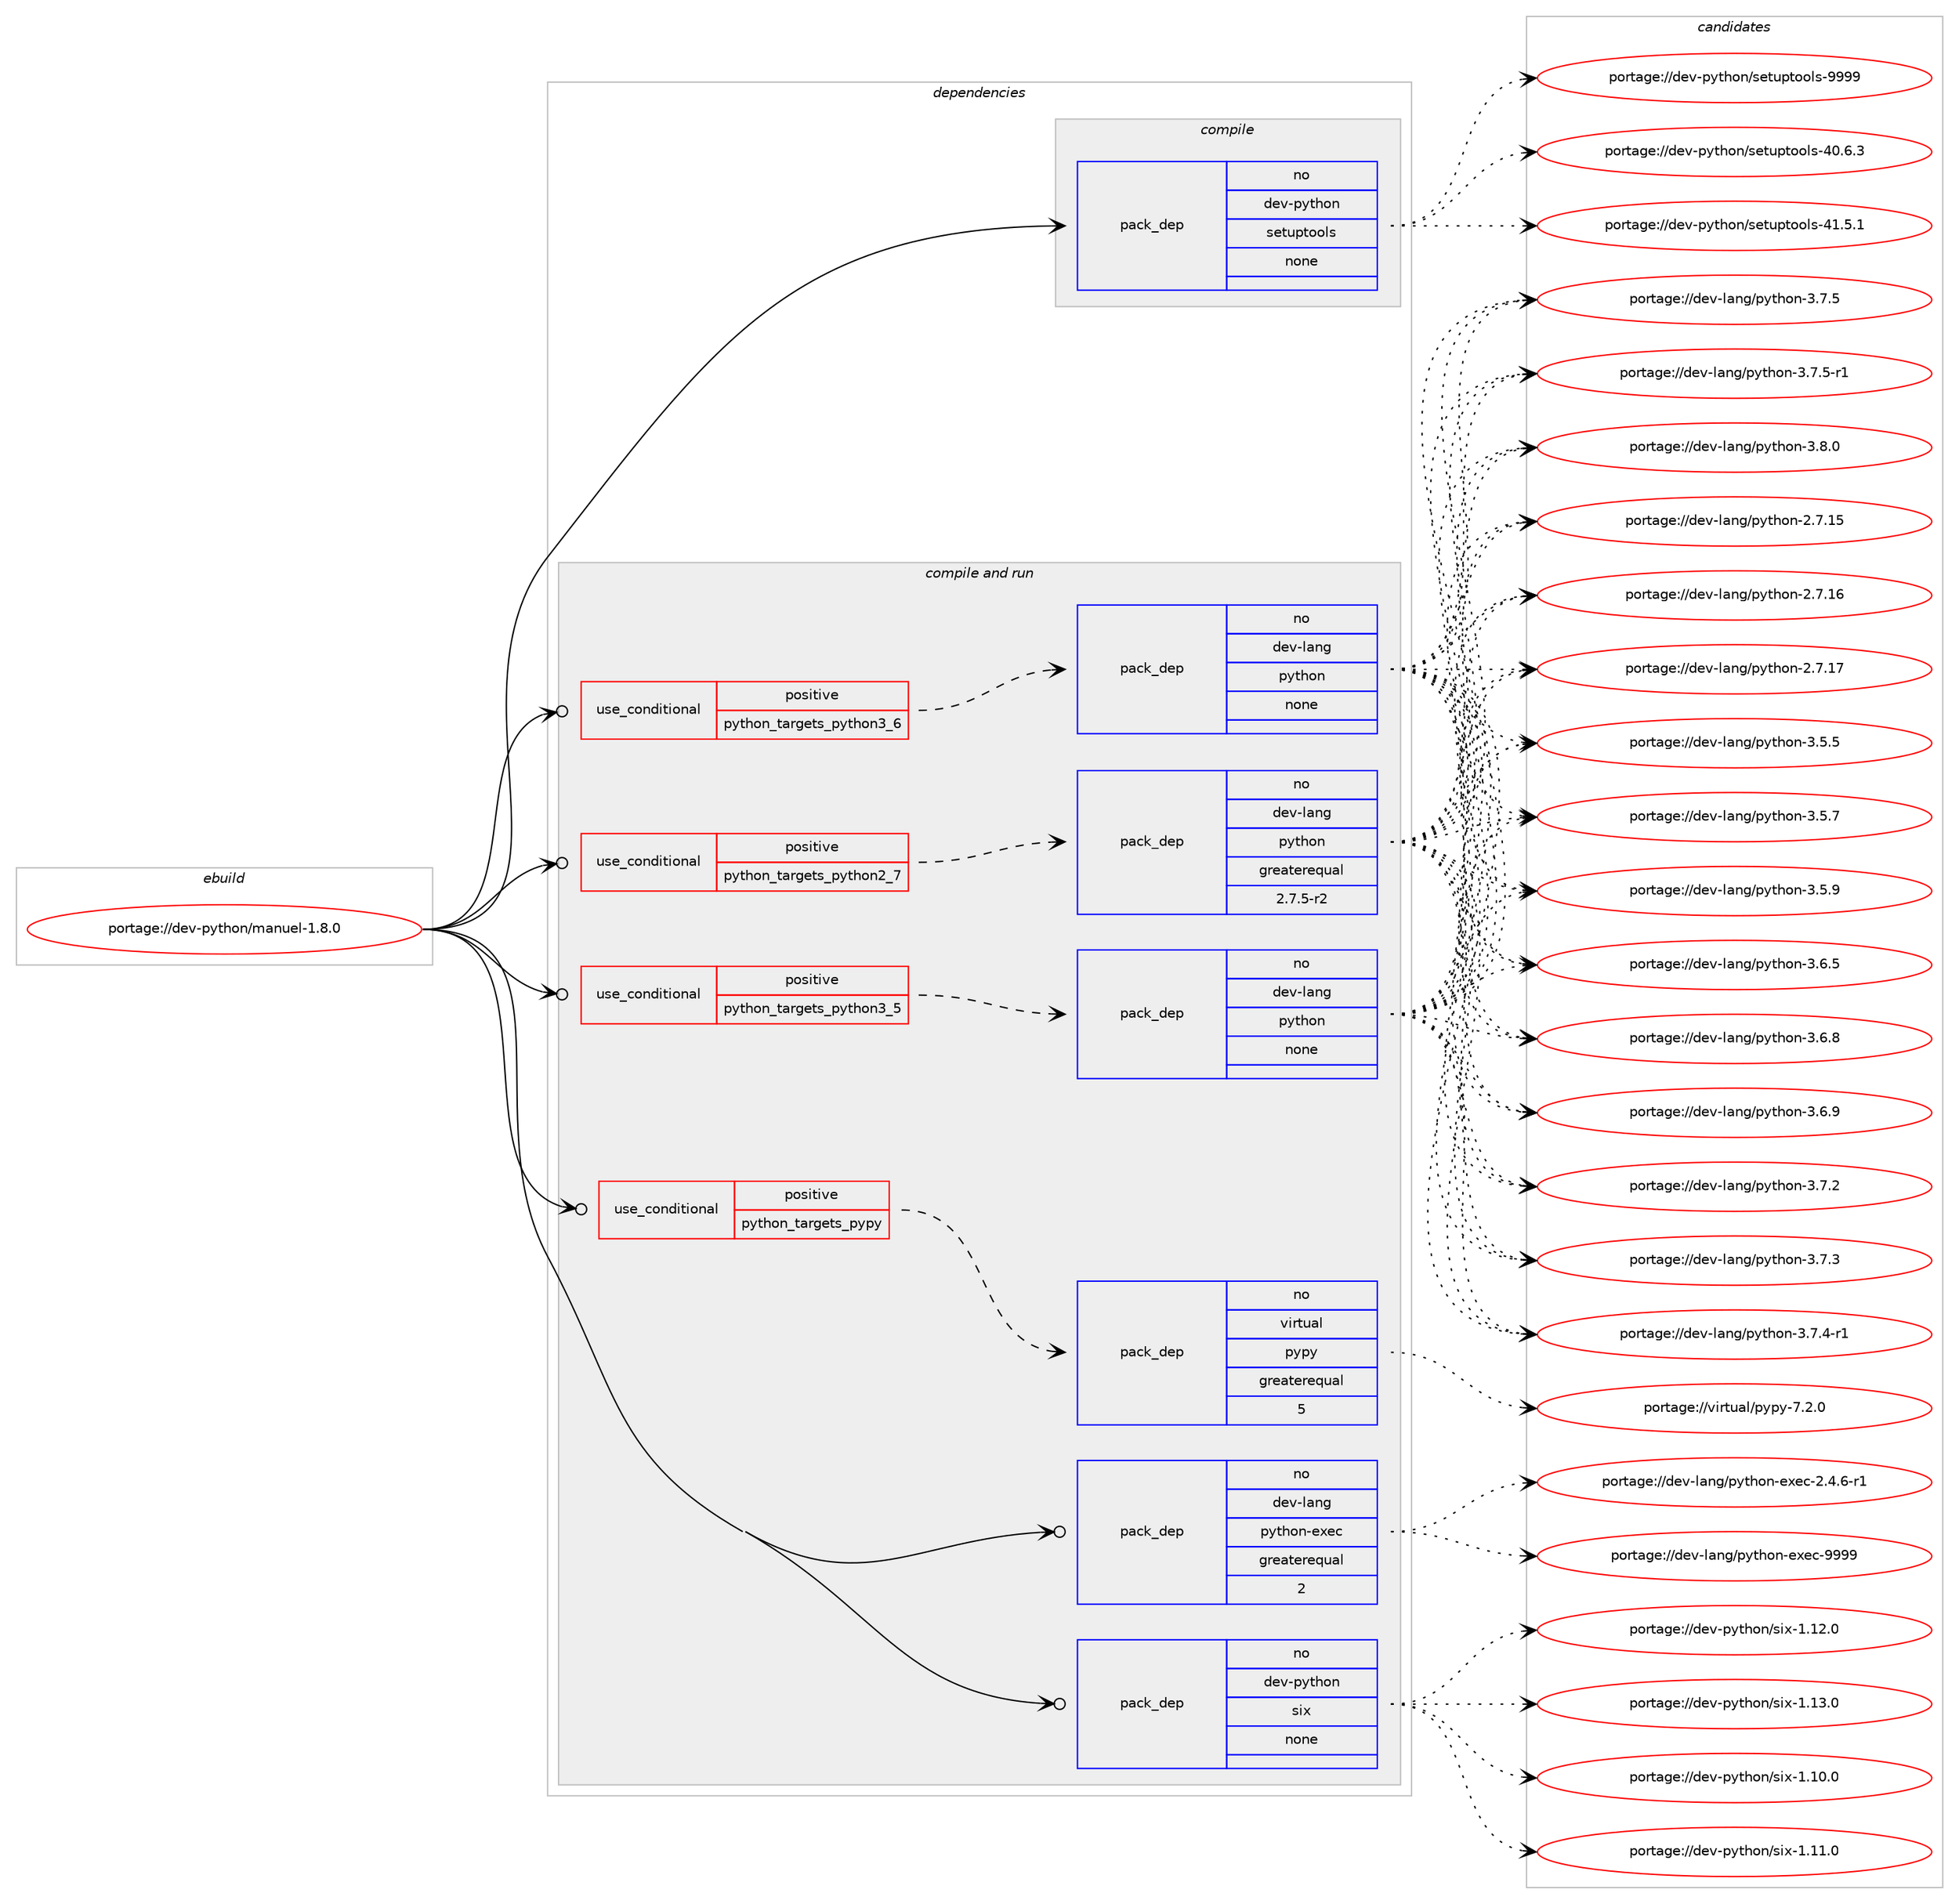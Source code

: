 digraph prolog {

# *************
# Graph options
# *************

newrank=true;
concentrate=true;
compound=true;
graph [rankdir=LR,fontname=Helvetica,fontsize=10,ranksep=1.5];#, ranksep=2.5, nodesep=0.2];
edge  [arrowhead=vee];
node  [fontname=Helvetica,fontsize=10];

# **********
# The ebuild
# **********

subgraph cluster_leftcol {
color=gray;
rank=same;
label=<<i>ebuild</i>>;
id [label="portage://dev-python/manuel-1.8.0", color=red, width=4, href="../dev-python/manuel-1.8.0.svg"];
}

# ****************
# The dependencies
# ****************

subgraph cluster_midcol {
color=gray;
label=<<i>dependencies</i>>;
subgraph cluster_compile {
fillcolor="#eeeeee";
style=filled;
label=<<i>compile</i>>;
subgraph pack113858 {
dependency148716 [label=<<TABLE BORDER="0" CELLBORDER="1" CELLSPACING="0" CELLPADDING="4" WIDTH="220"><TR><TD ROWSPAN="6" CELLPADDING="30">pack_dep</TD></TR><TR><TD WIDTH="110">no</TD></TR><TR><TD>dev-python</TD></TR><TR><TD>setuptools</TD></TR><TR><TD>none</TD></TR><TR><TD></TD></TR></TABLE>>, shape=none, color=blue];
}
id:e -> dependency148716:w [weight=20,style="solid",arrowhead="vee"];
}
subgraph cluster_compileandrun {
fillcolor="#eeeeee";
style=filled;
label=<<i>compile and run</i>>;
subgraph cond31533 {
dependency148717 [label=<<TABLE BORDER="0" CELLBORDER="1" CELLSPACING="0" CELLPADDING="4"><TR><TD ROWSPAN="3" CELLPADDING="10">use_conditional</TD></TR><TR><TD>positive</TD></TR><TR><TD>python_targets_pypy</TD></TR></TABLE>>, shape=none, color=red];
subgraph pack113859 {
dependency148718 [label=<<TABLE BORDER="0" CELLBORDER="1" CELLSPACING="0" CELLPADDING="4" WIDTH="220"><TR><TD ROWSPAN="6" CELLPADDING="30">pack_dep</TD></TR><TR><TD WIDTH="110">no</TD></TR><TR><TD>virtual</TD></TR><TR><TD>pypy</TD></TR><TR><TD>greaterequal</TD></TR><TR><TD>5</TD></TR></TABLE>>, shape=none, color=blue];
}
dependency148717:e -> dependency148718:w [weight=20,style="dashed",arrowhead="vee"];
}
id:e -> dependency148717:w [weight=20,style="solid",arrowhead="odotvee"];
subgraph cond31534 {
dependency148719 [label=<<TABLE BORDER="0" CELLBORDER="1" CELLSPACING="0" CELLPADDING="4"><TR><TD ROWSPAN="3" CELLPADDING="10">use_conditional</TD></TR><TR><TD>positive</TD></TR><TR><TD>python_targets_python2_7</TD></TR></TABLE>>, shape=none, color=red];
subgraph pack113860 {
dependency148720 [label=<<TABLE BORDER="0" CELLBORDER="1" CELLSPACING="0" CELLPADDING="4" WIDTH="220"><TR><TD ROWSPAN="6" CELLPADDING="30">pack_dep</TD></TR><TR><TD WIDTH="110">no</TD></TR><TR><TD>dev-lang</TD></TR><TR><TD>python</TD></TR><TR><TD>greaterequal</TD></TR><TR><TD>2.7.5-r2</TD></TR></TABLE>>, shape=none, color=blue];
}
dependency148719:e -> dependency148720:w [weight=20,style="dashed",arrowhead="vee"];
}
id:e -> dependency148719:w [weight=20,style="solid",arrowhead="odotvee"];
subgraph cond31535 {
dependency148721 [label=<<TABLE BORDER="0" CELLBORDER="1" CELLSPACING="0" CELLPADDING="4"><TR><TD ROWSPAN="3" CELLPADDING="10">use_conditional</TD></TR><TR><TD>positive</TD></TR><TR><TD>python_targets_python3_5</TD></TR></TABLE>>, shape=none, color=red];
subgraph pack113861 {
dependency148722 [label=<<TABLE BORDER="0" CELLBORDER="1" CELLSPACING="0" CELLPADDING="4" WIDTH="220"><TR><TD ROWSPAN="6" CELLPADDING="30">pack_dep</TD></TR><TR><TD WIDTH="110">no</TD></TR><TR><TD>dev-lang</TD></TR><TR><TD>python</TD></TR><TR><TD>none</TD></TR><TR><TD></TD></TR></TABLE>>, shape=none, color=blue];
}
dependency148721:e -> dependency148722:w [weight=20,style="dashed",arrowhead="vee"];
}
id:e -> dependency148721:w [weight=20,style="solid",arrowhead="odotvee"];
subgraph cond31536 {
dependency148723 [label=<<TABLE BORDER="0" CELLBORDER="1" CELLSPACING="0" CELLPADDING="4"><TR><TD ROWSPAN="3" CELLPADDING="10">use_conditional</TD></TR><TR><TD>positive</TD></TR><TR><TD>python_targets_python3_6</TD></TR></TABLE>>, shape=none, color=red];
subgraph pack113862 {
dependency148724 [label=<<TABLE BORDER="0" CELLBORDER="1" CELLSPACING="0" CELLPADDING="4" WIDTH="220"><TR><TD ROWSPAN="6" CELLPADDING="30">pack_dep</TD></TR><TR><TD WIDTH="110">no</TD></TR><TR><TD>dev-lang</TD></TR><TR><TD>python</TD></TR><TR><TD>none</TD></TR><TR><TD></TD></TR></TABLE>>, shape=none, color=blue];
}
dependency148723:e -> dependency148724:w [weight=20,style="dashed",arrowhead="vee"];
}
id:e -> dependency148723:w [weight=20,style="solid",arrowhead="odotvee"];
subgraph pack113863 {
dependency148725 [label=<<TABLE BORDER="0" CELLBORDER="1" CELLSPACING="0" CELLPADDING="4" WIDTH="220"><TR><TD ROWSPAN="6" CELLPADDING="30">pack_dep</TD></TR><TR><TD WIDTH="110">no</TD></TR><TR><TD>dev-lang</TD></TR><TR><TD>python-exec</TD></TR><TR><TD>greaterequal</TD></TR><TR><TD>2</TD></TR></TABLE>>, shape=none, color=blue];
}
id:e -> dependency148725:w [weight=20,style="solid",arrowhead="odotvee"];
subgraph pack113864 {
dependency148726 [label=<<TABLE BORDER="0" CELLBORDER="1" CELLSPACING="0" CELLPADDING="4" WIDTH="220"><TR><TD ROWSPAN="6" CELLPADDING="30">pack_dep</TD></TR><TR><TD WIDTH="110">no</TD></TR><TR><TD>dev-python</TD></TR><TR><TD>six</TD></TR><TR><TD>none</TD></TR><TR><TD></TD></TR></TABLE>>, shape=none, color=blue];
}
id:e -> dependency148726:w [weight=20,style="solid",arrowhead="odotvee"];
}
subgraph cluster_run {
fillcolor="#eeeeee";
style=filled;
label=<<i>run</i>>;
}
}

# **************
# The candidates
# **************

subgraph cluster_choices {
rank=same;
color=gray;
label=<<i>candidates</i>>;

subgraph choice113858 {
color=black;
nodesep=1;
choiceportage100101118451121211161041111104711510111611711211611111110811545524846544651 [label="portage://dev-python/setuptools-40.6.3", color=red, width=4,href="../dev-python/setuptools-40.6.3.svg"];
choiceportage100101118451121211161041111104711510111611711211611111110811545524946534649 [label="portage://dev-python/setuptools-41.5.1", color=red, width=4,href="../dev-python/setuptools-41.5.1.svg"];
choiceportage10010111845112121116104111110471151011161171121161111111081154557575757 [label="portage://dev-python/setuptools-9999", color=red, width=4,href="../dev-python/setuptools-9999.svg"];
dependency148716:e -> choiceportage100101118451121211161041111104711510111611711211611111110811545524846544651:w [style=dotted,weight="100"];
dependency148716:e -> choiceportage100101118451121211161041111104711510111611711211611111110811545524946534649:w [style=dotted,weight="100"];
dependency148716:e -> choiceportage10010111845112121116104111110471151011161171121161111111081154557575757:w [style=dotted,weight="100"];
}
subgraph choice113859 {
color=black;
nodesep=1;
choiceportage1181051141161179710847112121112121455546504648 [label="portage://virtual/pypy-7.2.0", color=red, width=4,href="../virtual/pypy-7.2.0.svg"];
dependency148718:e -> choiceportage1181051141161179710847112121112121455546504648:w [style=dotted,weight="100"];
}
subgraph choice113860 {
color=black;
nodesep=1;
choiceportage10010111845108971101034711212111610411111045504655464953 [label="portage://dev-lang/python-2.7.15", color=red, width=4,href="../dev-lang/python-2.7.15.svg"];
choiceportage10010111845108971101034711212111610411111045504655464954 [label="portage://dev-lang/python-2.7.16", color=red, width=4,href="../dev-lang/python-2.7.16.svg"];
choiceportage10010111845108971101034711212111610411111045504655464955 [label="portage://dev-lang/python-2.7.17", color=red, width=4,href="../dev-lang/python-2.7.17.svg"];
choiceportage100101118451089711010347112121116104111110455146534653 [label="portage://dev-lang/python-3.5.5", color=red, width=4,href="../dev-lang/python-3.5.5.svg"];
choiceportage100101118451089711010347112121116104111110455146534655 [label="portage://dev-lang/python-3.5.7", color=red, width=4,href="../dev-lang/python-3.5.7.svg"];
choiceportage100101118451089711010347112121116104111110455146534657 [label="portage://dev-lang/python-3.5.9", color=red, width=4,href="../dev-lang/python-3.5.9.svg"];
choiceportage100101118451089711010347112121116104111110455146544653 [label="portage://dev-lang/python-3.6.5", color=red, width=4,href="../dev-lang/python-3.6.5.svg"];
choiceportage100101118451089711010347112121116104111110455146544656 [label="portage://dev-lang/python-3.6.8", color=red, width=4,href="../dev-lang/python-3.6.8.svg"];
choiceportage100101118451089711010347112121116104111110455146544657 [label="portage://dev-lang/python-3.6.9", color=red, width=4,href="../dev-lang/python-3.6.9.svg"];
choiceportage100101118451089711010347112121116104111110455146554650 [label="portage://dev-lang/python-3.7.2", color=red, width=4,href="../dev-lang/python-3.7.2.svg"];
choiceportage100101118451089711010347112121116104111110455146554651 [label="portage://dev-lang/python-3.7.3", color=red, width=4,href="../dev-lang/python-3.7.3.svg"];
choiceportage1001011184510897110103471121211161041111104551465546524511449 [label="portage://dev-lang/python-3.7.4-r1", color=red, width=4,href="../dev-lang/python-3.7.4-r1.svg"];
choiceportage100101118451089711010347112121116104111110455146554653 [label="portage://dev-lang/python-3.7.5", color=red, width=4,href="../dev-lang/python-3.7.5.svg"];
choiceportage1001011184510897110103471121211161041111104551465546534511449 [label="portage://dev-lang/python-3.7.5-r1", color=red, width=4,href="../dev-lang/python-3.7.5-r1.svg"];
choiceportage100101118451089711010347112121116104111110455146564648 [label="portage://dev-lang/python-3.8.0", color=red, width=4,href="../dev-lang/python-3.8.0.svg"];
dependency148720:e -> choiceportage10010111845108971101034711212111610411111045504655464953:w [style=dotted,weight="100"];
dependency148720:e -> choiceportage10010111845108971101034711212111610411111045504655464954:w [style=dotted,weight="100"];
dependency148720:e -> choiceportage10010111845108971101034711212111610411111045504655464955:w [style=dotted,weight="100"];
dependency148720:e -> choiceportage100101118451089711010347112121116104111110455146534653:w [style=dotted,weight="100"];
dependency148720:e -> choiceportage100101118451089711010347112121116104111110455146534655:w [style=dotted,weight="100"];
dependency148720:e -> choiceportage100101118451089711010347112121116104111110455146534657:w [style=dotted,weight="100"];
dependency148720:e -> choiceportage100101118451089711010347112121116104111110455146544653:w [style=dotted,weight="100"];
dependency148720:e -> choiceportage100101118451089711010347112121116104111110455146544656:w [style=dotted,weight="100"];
dependency148720:e -> choiceportage100101118451089711010347112121116104111110455146544657:w [style=dotted,weight="100"];
dependency148720:e -> choiceportage100101118451089711010347112121116104111110455146554650:w [style=dotted,weight="100"];
dependency148720:e -> choiceportage100101118451089711010347112121116104111110455146554651:w [style=dotted,weight="100"];
dependency148720:e -> choiceportage1001011184510897110103471121211161041111104551465546524511449:w [style=dotted,weight="100"];
dependency148720:e -> choiceportage100101118451089711010347112121116104111110455146554653:w [style=dotted,weight="100"];
dependency148720:e -> choiceportage1001011184510897110103471121211161041111104551465546534511449:w [style=dotted,weight="100"];
dependency148720:e -> choiceportage100101118451089711010347112121116104111110455146564648:w [style=dotted,weight="100"];
}
subgraph choice113861 {
color=black;
nodesep=1;
choiceportage10010111845108971101034711212111610411111045504655464953 [label="portage://dev-lang/python-2.7.15", color=red, width=4,href="../dev-lang/python-2.7.15.svg"];
choiceportage10010111845108971101034711212111610411111045504655464954 [label="portage://dev-lang/python-2.7.16", color=red, width=4,href="../dev-lang/python-2.7.16.svg"];
choiceportage10010111845108971101034711212111610411111045504655464955 [label="portage://dev-lang/python-2.7.17", color=red, width=4,href="../dev-lang/python-2.7.17.svg"];
choiceportage100101118451089711010347112121116104111110455146534653 [label="portage://dev-lang/python-3.5.5", color=red, width=4,href="../dev-lang/python-3.5.5.svg"];
choiceportage100101118451089711010347112121116104111110455146534655 [label="portage://dev-lang/python-3.5.7", color=red, width=4,href="../dev-lang/python-3.5.7.svg"];
choiceportage100101118451089711010347112121116104111110455146534657 [label="portage://dev-lang/python-3.5.9", color=red, width=4,href="../dev-lang/python-3.5.9.svg"];
choiceportage100101118451089711010347112121116104111110455146544653 [label="portage://dev-lang/python-3.6.5", color=red, width=4,href="../dev-lang/python-3.6.5.svg"];
choiceportage100101118451089711010347112121116104111110455146544656 [label="portage://dev-lang/python-3.6.8", color=red, width=4,href="../dev-lang/python-3.6.8.svg"];
choiceportage100101118451089711010347112121116104111110455146544657 [label="portage://dev-lang/python-3.6.9", color=red, width=4,href="../dev-lang/python-3.6.9.svg"];
choiceportage100101118451089711010347112121116104111110455146554650 [label="portage://dev-lang/python-3.7.2", color=red, width=4,href="../dev-lang/python-3.7.2.svg"];
choiceportage100101118451089711010347112121116104111110455146554651 [label="portage://dev-lang/python-3.7.3", color=red, width=4,href="../dev-lang/python-3.7.3.svg"];
choiceportage1001011184510897110103471121211161041111104551465546524511449 [label="portage://dev-lang/python-3.7.4-r1", color=red, width=4,href="../dev-lang/python-3.7.4-r1.svg"];
choiceportage100101118451089711010347112121116104111110455146554653 [label="portage://dev-lang/python-3.7.5", color=red, width=4,href="../dev-lang/python-3.7.5.svg"];
choiceportage1001011184510897110103471121211161041111104551465546534511449 [label="portage://dev-lang/python-3.7.5-r1", color=red, width=4,href="../dev-lang/python-3.7.5-r1.svg"];
choiceportage100101118451089711010347112121116104111110455146564648 [label="portage://dev-lang/python-3.8.0", color=red, width=4,href="../dev-lang/python-3.8.0.svg"];
dependency148722:e -> choiceportage10010111845108971101034711212111610411111045504655464953:w [style=dotted,weight="100"];
dependency148722:e -> choiceportage10010111845108971101034711212111610411111045504655464954:w [style=dotted,weight="100"];
dependency148722:e -> choiceportage10010111845108971101034711212111610411111045504655464955:w [style=dotted,weight="100"];
dependency148722:e -> choiceportage100101118451089711010347112121116104111110455146534653:w [style=dotted,weight="100"];
dependency148722:e -> choiceportage100101118451089711010347112121116104111110455146534655:w [style=dotted,weight="100"];
dependency148722:e -> choiceportage100101118451089711010347112121116104111110455146534657:w [style=dotted,weight="100"];
dependency148722:e -> choiceportage100101118451089711010347112121116104111110455146544653:w [style=dotted,weight="100"];
dependency148722:e -> choiceportage100101118451089711010347112121116104111110455146544656:w [style=dotted,weight="100"];
dependency148722:e -> choiceportage100101118451089711010347112121116104111110455146544657:w [style=dotted,weight="100"];
dependency148722:e -> choiceportage100101118451089711010347112121116104111110455146554650:w [style=dotted,weight="100"];
dependency148722:e -> choiceportage100101118451089711010347112121116104111110455146554651:w [style=dotted,weight="100"];
dependency148722:e -> choiceportage1001011184510897110103471121211161041111104551465546524511449:w [style=dotted,weight="100"];
dependency148722:e -> choiceportage100101118451089711010347112121116104111110455146554653:w [style=dotted,weight="100"];
dependency148722:e -> choiceportage1001011184510897110103471121211161041111104551465546534511449:w [style=dotted,weight="100"];
dependency148722:e -> choiceportage100101118451089711010347112121116104111110455146564648:w [style=dotted,weight="100"];
}
subgraph choice113862 {
color=black;
nodesep=1;
choiceportage10010111845108971101034711212111610411111045504655464953 [label="portage://dev-lang/python-2.7.15", color=red, width=4,href="../dev-lang/python-2.7.15.svg"];
choiceportage10010111845108971101034711212111610411111045504655464954 [label="portage://dev-lang/python-2.7.16", color=red, width=4,href="../dev-lang/python-2.7.16.svg"];
choiceportage10010111845108971101034711212111610411111045504655464955 [label="portage://dev-lang/python-2.7.17", color=red, width=4,href="../dev-lang/python-2.7.17.svg"];
choiceportage100101118451089711010347112121116104111110455146534653 [label="portage://dev-lang/python-3.5.5", color=red, width=4,href="../dev-lang/python-3.5.5.svg"];
choiceportage100101118451089711010347112121116104111110455146534655 [label="portage://dev-lang/python-3.5.7", color=red, width=4,href="../dev-lang/python-3.5.7.svg"];
choiceportage100101118451089711010347112121116104111110455146534657 [label="portage://dev-lang/python-3.5.9", color=red, width=4,href="../dev-lang/python-3.5.9.svg"];
choiceportage100101118451089711010347112121116104111110455146544653 [label="portage://dev-lang/python-3.6.5", color=red, width=4,href="../dev-lang/python-3.6.5.svg"];
choiceportage100101118451089711010347112121116104111110455146544656 [label="portage://dev-lang/python-3.6.8", color=red, width=4,href="../dev-lang/python-3.6.8.svg"];
choiceportage100101118451089711010347112121116104111110455146544657 [label="portage://dev-lang/python-3.6.9", color=red, width=4,href="../dev-lang/python-3.6.9.svg"];
choiceportage100101118451089711010347112121116104111110455146554650 [label="portage://dev-lang/python-3.7.2", color=red, width=4,href="../dev-lang/python-3.7.2.svg"];
choiceportage100101118451089711010347112121116104111110455146554651 [label="portage://dev-lang/python-3.7.3", color=red, width=4,href="../dev-lang/python-3.7.3.svg"];
choiceportage1001011184510897110103471121211161041111104551465546524511449 [label="portage://dev-lang/python-3.7.4-r1", color=red, width=4,href="../dev-lang/python-3.7.4-r1.svg"];
choiceportage100101118451089711010347112121116104111110455146554653 [label="portage://dev-lang/python-3.7.5", color=red, width=4,href="../dev-lang/python-3.7.5.svg"];
choiceportage1001011184510897110103471121211161041111104551465546534511449 [label="portage://dev-lang/python-3.7.5-r1", color=red, width=4,href="../dev-lang/python-3.7.5-r1.svg"];
choiceportage100101118451089711010347112121116104111110455146564648 [label="portage://dev-lang/python-3.8.0", color=red, width=4,href="../dev-lang/python-3.8.0.svg"];
dependency148724:e -> choiceportage10010111845108971101034711212111610411111045504655464953:w [style=dotted,weight="100"];
dependency148724:e -> choiceportage10010111845108971101034711212111610411111045504655464954:w [style=dotted,weight="100"];
dependency148724:e -> choiceportage10010111845108971101034711212111610411111045504655464955:w [style=dotted,weight="100"];
dependency148724:e -> choiceportage100101118451089711010347112121116104111110455146534653:w [style=dotted,weight="100"];
dependency148724:e -> choiceportage100101118451089711010347112121116104111110455146534655:w [style=dotted,weight="100"];
dependency148724:e -> choiceportage100101118451089711010347112121116104111110455146534657:w [style=dotted,weight="100"];
dependency148724:e -> choiceportage100101118451089711010347112121116104111110455146544653:w [style=dotted,weight="100"];
dependency148724:e -> choiceportage100101118451089711010347112121116104111110455146544656:w [style=dotted,weight="100"];
dependency148724:e -> choiceportage100101118451089711010347112121116104111110455146544657:w [style=dotted,weight="100"];
dependency148724:e -> choiceportage100101118451089711010347112121116104111110455146554650:w [style=dotted,weight="100"];
dependency148724:e -> choiceportage100101118451089711010347112121116104111110455146554651:w [style=dotted,weight="100"];
dependency148724:e -> choiceportage1001011184510897110103471121211161041111104551465546524511449:w [style=dotted,weight="100"];
dependency148724:e -> choiceportage100101118451089711010347112121116104111110455146554653:w [style=dotted,weight="100"];
dependency148724:e -> choiceportage1001011184510897110103471121211161041111104551465546534511449:w [style=dotted,weight="100"];
dependency148724:e -> choiceportage100101118451089711010347112121116104111110455146564648:w [style=dotted,weight="100"];
}
subgraph choice113863 {
color=black;
nodesep=1;
choiceportage10010111845108971101034711212111610411111045101120101994550465246544511449 [label="portage://dev-lang/python-exec-2.4.6-r1", color=red, width=4,href="../dev-lang/python-exec-2.4.6-r1.svg"];
choiceportage10010111845108971101034711212111610411111045101120101994557575757 [label="portage://dev-lang/python-exec-9999", color=red, width=4,href="../dev-lang/python-exec-9999.svg"];
dependency148725:e -> choiceportage10010111845108971101034711212111610411111045101120101994550465246544511449:w [style=dotted,weight="100"];
dependency148725:e -> choiceportage10010111845108971101034711212111610411111045101120101994557575757:w [style=dotted,weight="100"];
}
subgraph choice113864 {
color=black;
nodesep=1;
choiceportage100101118451121211161041111104711510512045494649484648 [label="portage://dev-python/six-1.10.0", color=red, width=4,href="../dev-python/six-1.10.0.svg"];
choiceportage100101118451121211161041111104711510512045494649494648 [label="portage://dev-python/six-1.11.0", color=red, width=4,href="../dev-python/six-1.11.0.svg"];
choiceportage100101118451121211161041111104711510512045494649504648 [label="portage://dev-python/six-1.12.0", color=red, width=4,href="../dev-python/six-1.12.0.svg"];
choiceportage100101118451121211161041111104711510512045494649514648 [label="portage://dev-python/six-1.13.0", color=red, width=4,href="../dev-python/six-1.13.0.svg"];
dependency148726:e -> choiceportage100101118451121211161041111104711510512045494649484648:w [style=dotted,weight="100"];
dependency148726:e -> choiceportage100101118451121211161041111104711510512045494649494648:w [style=dotted,weight="100"];
dependency148726:e -> choiceportage100101118451121211161041111104711510512045494649504648:w [style=dotted,weight="100"];
dependency148726:e -> choiceportage100101118451121211161041111104711510512045494649514648:w [style=dotted,weight="100"];
}
}

}

